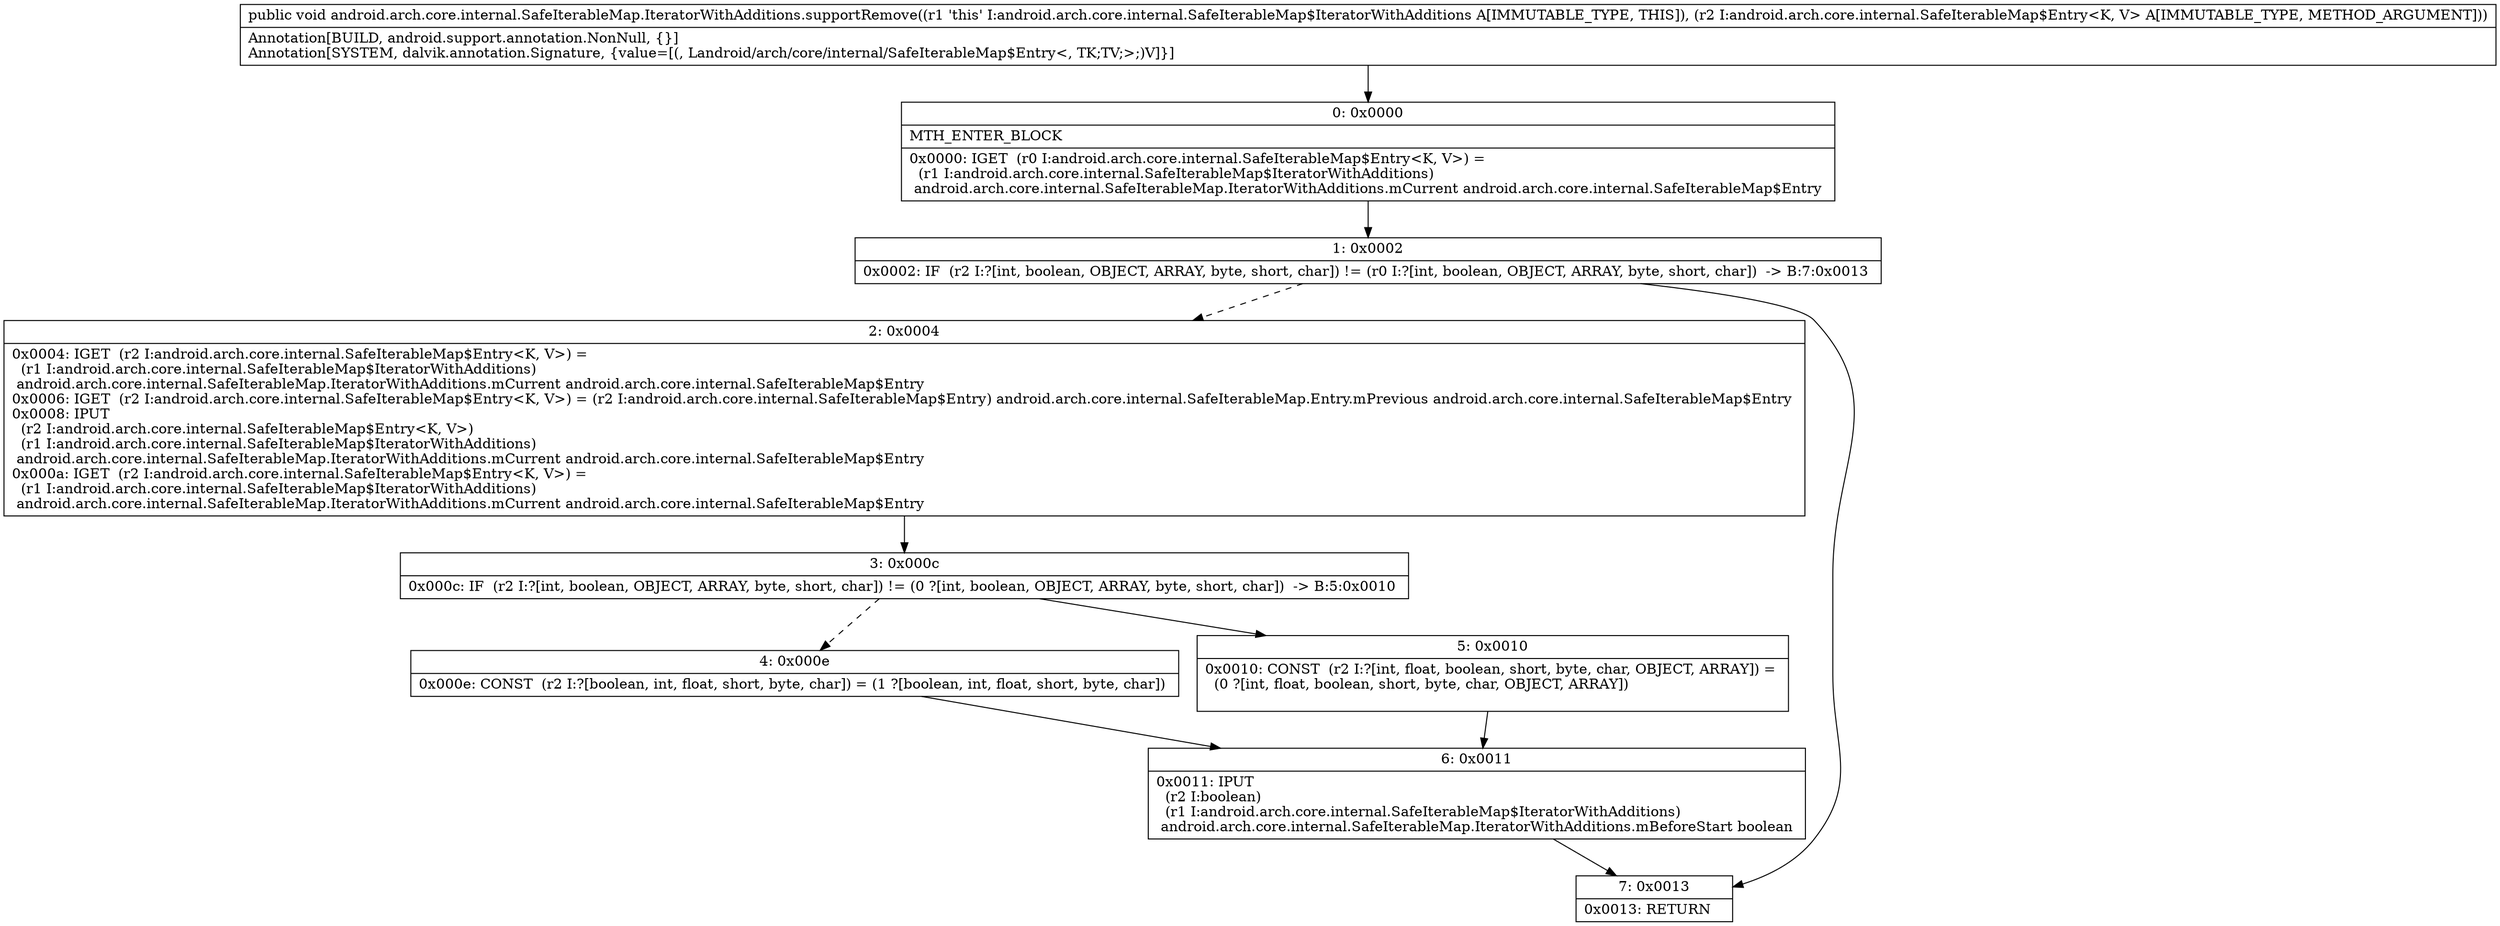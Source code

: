 digraph "CFG forandroid.arch.core.internal.SafeIterableMap.IteratorWithAdditions.supportRemove(Landroid\/arch\/core\/internal\/SafeIterableMap$Entry;)V" {
Node_0 [shape=record,label="{0\:\ 0x0000|MTH_ENTER_BLOCK\l|0x0000: IGET  (r0 I:android.arch.core.internal.SafeIterableMap$Entry\<K, V\>) = \l  (r1 I:android.arch.core.internal.SafeIterableMap$IteratorWithAdditions)\l android.arch.core.internal.SafeIterableMap.IteratorWithAdditions.mCurrent android.arch.core.internal.SafeIterableMap$Entry \l}"];
Node_1 [shape=record,label="{1\:\ 0x0002|0x0002: IF  (r2 I:?[int, boolean, OBJECT, ARRAY, byte, short, char]) != (r0 I:?[int, boolean, OBJECT, ARRAY, byte, short, char])  \-\> B:7:0x0013 \l}"];
Node_2 [shape=record,label="{2\:\ 0x0004|0x0004: IGET  (r2 I:android.arch.core.internal.SafeIterableMap$Entry\<K, V\>) = \l  (r1 I:android.arch.core.internal.SafeIterableMap$IteratorWithAdditions)\l android.arch.core.internal.SafeIterableMap.IteratorWithAdditions.mCurrent android.arch.core.internal.SafeIterableMap$Entry \l0x0006: IGET  (r2 I:android.arch.core.internal.SafeIterableMap$Entry\<K, V\>) = (r2 I:android.arch.core.internal.SafeIterableMap$Entry) android.arch.core.internal.SafeIterableMap.Entry.mPrevious android.arch.core.internal.SafeIterableMap$Entry \l0x0008: IPUT  \l  (r2 I:android.arch.core.internal.SafeIterableMap$Entry\<K, V\>)\l  (r1 I:android.arch.core.internal.SafeIterableMap$IteratorWithAdditions)\l android.arch.core.internal.SafeIterableMap.IteratorWithAdditions.mCurrent android.arch.core.internal.SafeIterableMap$Entry \l0x000a: IGET  (r2 I:android.arch.core.internal.SafeIterableMap$Entry\<K, V\>) = \l  (r1 I:android.arch.core.internal.SafeIterableMap$IteratorWithAdditions)\l android.arch.core.internal.SafeIterableMap.IteratorWithAdditions.mCurrent android.arch.core.internal.SafeIterableMap$Entry \l}"];
Node_3 [shape=record,label="{3\:\ 0x000c|0x000c: IF  (r2 I:?[int, boolean, OBJECT, ARRAY, byte, short, char]) != (0 ?[int, boolean, OBJECT, ARRAY, byte, short, char])  \-\> B:5:0x0010 \l}"];
Node_4 [shape=record,label="{4\:\ 0x000e|0x000e: CONST  (r2 I:?[boolean, int, float, short, byte, char]) = (1 ?[boolean, int, float, short, byte, char]) \l}"];
Node_5 [shape=record,label="{5\:\ 0x0010|0x0010: CONST  (r2 I:?[int, float, boolean, short, byte, char, OBJECT, ARRAY]) = \l  (0 ?[int, float, boolean, short, byte, char, OBJECT, ARRAY])\l \l}"];
Node_6 [shape=record,label="{6\:\ 0x0011|0x0011: IPUT  \l  (r2 I:boolean)\l  (r1 I:android.arch.core.internal.SafeIterableMap$IteratorWithAdditions)\l android.arch.core.internal.SafeIterableMap.IteratorWithAdditions.mBeforeStart boolean \l}"];
Node_7 [shape=record,label="{7\:\ 0x0013|0x0013: RETURN   \l}"];
MethodNode[shape=record,label="{public void android.arch.core.internal.SafeIterableMap.IteratorWithAdditions.supportRemove((r1 'this' I:android.arch.core.internal.SafeIterableMap$IteratorWithAdditions A[IMMUTABLE_TYPE, THIS]), (r2 I:android.arch.core.internal.SafeIterableMap$Entry\<K, V\> A[IMMUTABLE_TYPE, METHOD_ARGUMENT]))  | Annotation[BUILD, android.support.annotation.NonNull, \{\}]\lAnnotation[SYSTEM, dalvik.annotation.Signature, \{value=[(, Landroid\/arch\/core\/internal\/SafeIterableMap$Entry\<, TK;TV;\>;)V]\}]\l}"];
MethodNode -> Node_0;
Node_0 -> Node_1;
Node_1 -> Node_2[style=dashed];
Node_1 -> Node_7;
Node_2 -> Node_3;
Node_3 -> Node_4[style=dashed];
Node_3 -> Node_5;
Node_4 -> Node_6;
Node_5 -> Node_6;
Node_6 -> Node_7;
}

